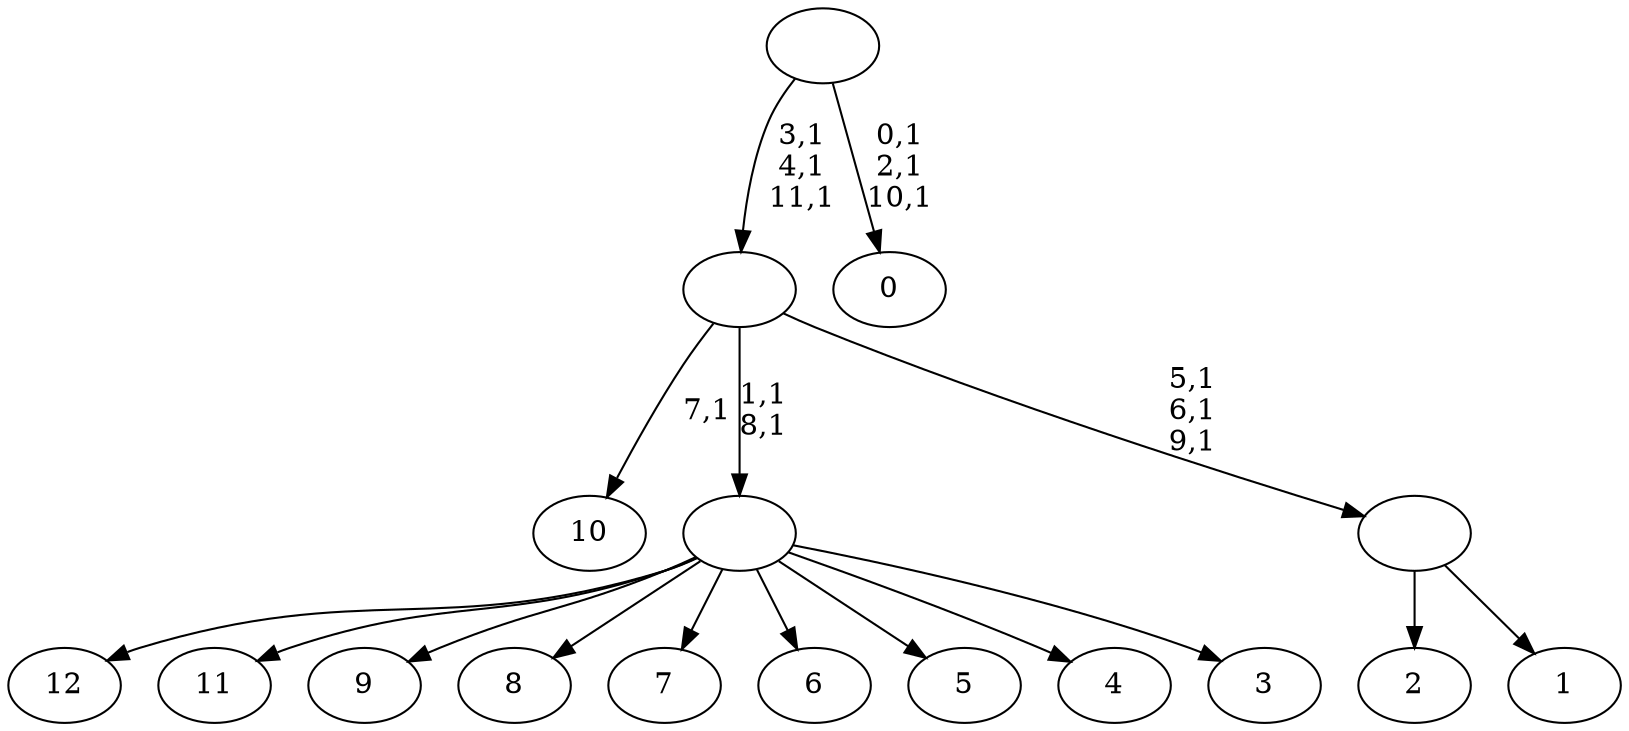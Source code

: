 digraph T {
	25 [label="12"]
	24 [label="11"]
	23 [label="10"]
	21 [label="9"]
	20 [label="8"]
	19 [label="7"]
	18 [label="6"]
	17 [label="5"]
	16 [label="4"]
	15 [label="3"]
	14 [label=""]
	12 [label="2"]
	11 [label="1"]
	10 [label=""]
	7 [label=""]
	4 [label="0"]
	0 [label=""]
	14 -> 25 [label=""]
	14 -> 24 [label=""]
	14 -> 21 [label=""]
	14 -> 20 [label=""]
	14 -> 19 [label=""]
	14 -> 18 [label=""]
	14 -> 17 [label=""]
	14 -> 16 [label=""]
	14 -> 15 [label=""]
	10 -> 12 [label=""]
	10 -> 11 [label=""]
	7 -> 10 [label="5,1\n6,1\n9,1"]
	7 -> 14 [label="1,1\n8,1"]
	7 -> 23 [label="7,1"]
	0 -> 4 [label="0,1\n2,1\n10,1"]
	0 -> 7 [label="3,1\n4,1\n11,1"]
}
